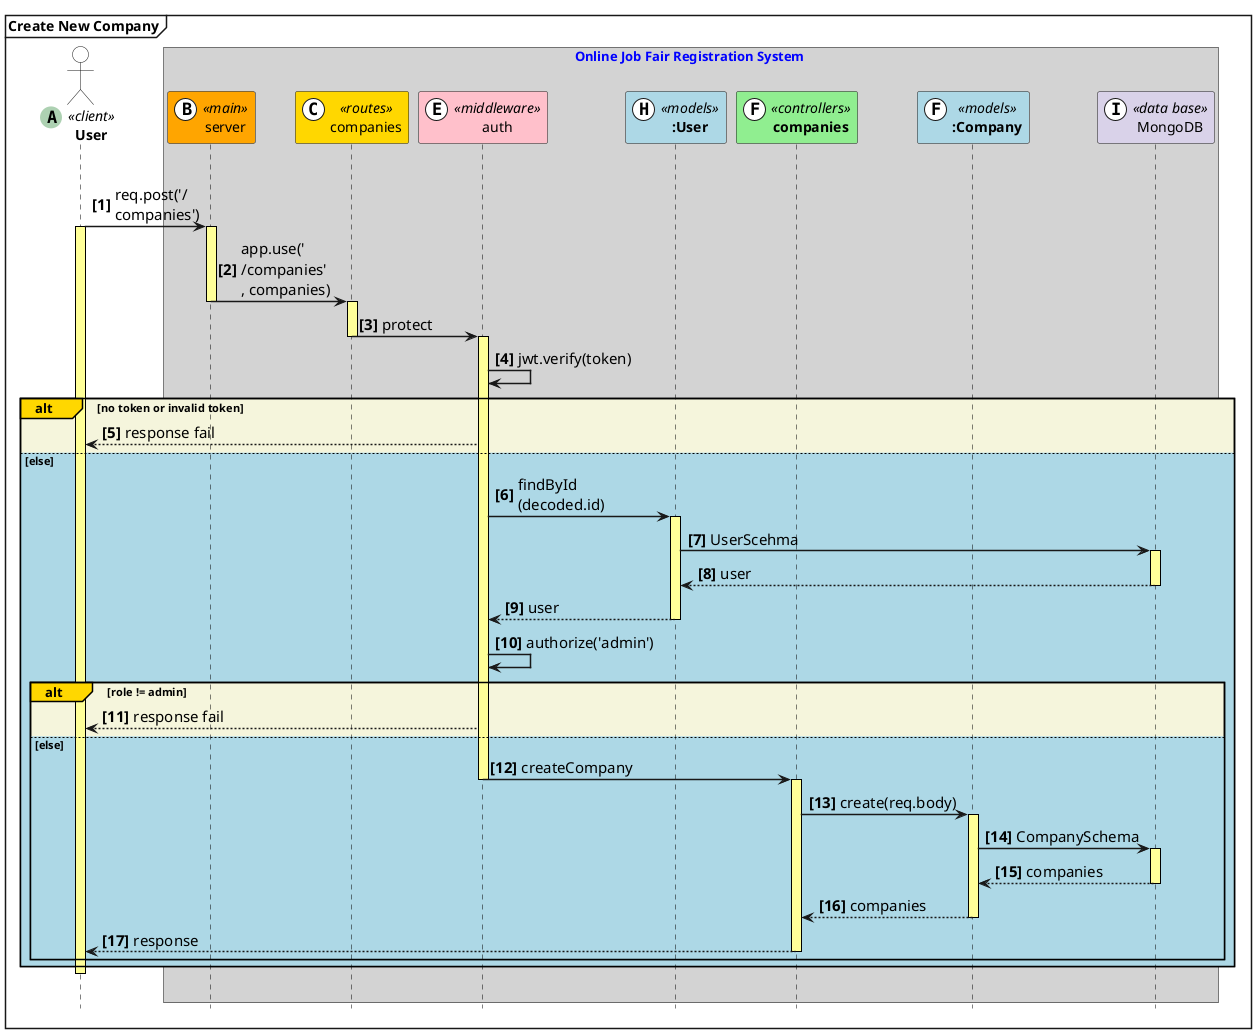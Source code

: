 @startuml
hide footbox
skinparam sequenceArrowThickness 1.5
skinparam fontsize 50
autonumber 1 "<b>[###]"
skinparam component {
skinparam defaultFontSize 16
'FontSize 13
'BackgroundColor<<Apache>> Red
'BorderColor<<Apache>> #FF6655
'FontName Courier
'BorderColor black
'BackgroundColor gold
'ArrowFontName Impact
ArrowFontSize 15
'ArrowColor #FF6655
'ArrowFontColor #777777
}
'skinparam backgroundColor #EEEBDC
Mainframe <b>Create New Company</b>

actor "<b>User</b>" as user <<(A,#ADD1B2)client>>#White
Box Online Job Fair Registration System #lightgrey
participant "server" as server <<(B,#FFFFFF)main>>#Orange
'participant "auth" as rauth <<(C,#FFFFFF)routes>>#Gold
'participant "bookings" as rbookings <<(C,#FFFFFF)routes>>#Gold
participant "companies" as rcompanies <<(C,#FFFFFF)routes>>#Gold
participant "auth" as middleware_auth <<(E,#FFFFFF)middleware>>#Pink
'participant "<b>auth" as controllers_auth <<(D,#FFFFFF)controllers>>#LightGreen
'participant "<b>bookings" as controllers_bookings <<(D,#FFFFFF)controllers>>#LightGreen
participant "<b>:User" as models_User <<(H,#FFFFFF)models>>#LightBlue
participant "<b>companies" as controllers_companies <<(F,#FFFFFF)controllers>>#LightGreen
participant "<b>:Company" as models_Company <<(F,#FFFFFF)models>>#LightBlue
'participant "<b>:Booking" as models_Booking <<(G,#FFFFFF)models>>#LightBlue
participant "MongoDB" as mongo <<(I,#FFFFFF)data base>>#d9d2e9
end box

|||
user->server: req.post('/\ncompanies')
Activate user
Activate server
'Route'
server->rcompanies: app.use('\n/companies'\n, companies)
DeActivate server
Activate rcompanies
'Controller bookings'
rcompanies->middleware_auth: protect
DeActivate rcompanies
Activate middleware_auth
middleware_auth->middleware_auth: jwt.verify(token)
Alt#Gold #Beige no token or invalid token
middleware_auth-->user: response fail
Else #LightBlue else
middleware_auth->models_User: findById\n(decoded.id)
Activate models_User
models_User->mongo: UserScehma
Activate mongo
mongo-->models_User: user
DeActivate mongo
models_User-->middleware_auth: user
DeActivate models_User
middleware_auth->middleware_auth: authorize('admin')
Alt#Gold #Beige role != admin
middleware_auth-->user: response fail
Else #LightBlue else
middleware_auth->controllers_companies: createCompany
DeActivate middleware_auth
Activate controllers_companies
controllers_companies->models_Company: create(req.body)
Activate models_Company
models_Company->mongo: CompanySchema
Activate mongo
mongo-->models_Company: companies
DeActivate mongo
models_Company-->controllers_companies: companies
DeActivate models_Company
controllers_companies-->user: response
DeActivate controllers_companies
End Alt
End Alt
DeActivate user
|||


skinparam sequence {
'Box ==============================
BoxBorderColor Black
BoxFontColor Blue
BoxFontSize 16
'LifeLine + Arrow ==============================
'ArrowColor DeepSkyBlue
LifeLineBorderColor Black
LifeLineBackgroundColor #FFFF99
'Participant ==============================
ParticipantBorderColor Black
'ParticipantBackgroundColor DodgerBlue
StereoTypeFontSize 14
ParticipantFontSize 16
ParticipantFontColor #0c0c0c
'ParticipantFontName Impact
'Actor ==============================
ActorBorderColor Black
ActorBackgroundColor White
ActorFontSize 16
ActorFontColor Black
'ActorFontName Aapex
' ===================================
}
@enduml